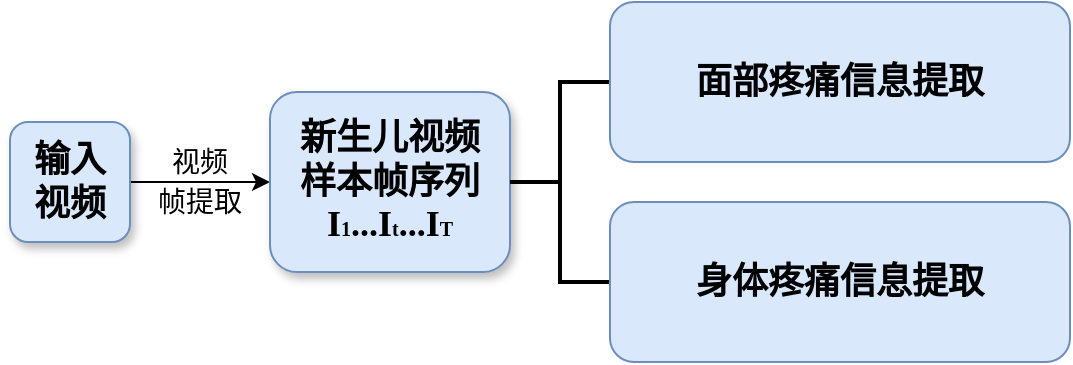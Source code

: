 <mxfile version="25.0.3">
  <diagram name="第 1 页" id="w9s7e6-MdJkUKWHXiI3m">
    <mxGraphModel dx="1213" dy="768" grid="1" gridSize="10" guides="1" tooltips="1" connect="1" arrows="1" fold="1" page="1" pageScale="1" pageWidth="827" pageHeight="1169" math="0" shadow="0">
      <root>
        <mxCell id="0" />
        <mxCell id="1" parent="0" />
        <mxCell id="qo8-DKv4Xhy0Se29s8rM-15" style="edgeStyle=orthogonalEdgeStyle;rounded=0;orthogonalLoop=1;jettySize=auto;html=1;exitX=1;exitY=0.5;exitDx=0;exitDy=0;" edge="1" parent="1" source="qo8-DKv4Xhy0Se29s8rM-3" target="qo8-DKv4Xhy0Se29s8rM-5">
          <mxGeometry relative="1" as="geometry" />
        </mxCell>
        <mxCell id="qo8-DKv4Xhy0Se29s8rM-3" value="&lt;font style=&quot;font-size: 18px;&quot;&gt;输入&lt;/font&gt;&lt;div&gt;&lt;font style=&quot;font-size: 18px;&quot;&gt;视频&lt;/font&gt;&lt;/div&gt;" style="rounded=1;whiteSpace=wrap;html=1;fillColor=#dae8fc;strokeColor=#6c8ebf;fontStyle=1;shadow=1;" vertex="1" parent="1">
          <mxGeometry x="120" y="300" width="60" height="60" as="geometry" />
        </mxCell>
        <mxCell id="qo8-DKv4Xhy0Se29s8rM-5" value="&lt;font style=&quot;font-size: 18px;&quot;&gt;新生儿视频&lt;/font&gt;&lt;div&gt;&lt;font style=&quot;font-size: 18px;&quot;&gt;样本帧序列&lt;/font&gt;&lt;/div&gt;&lt;div&gt;&lt;font face=&quot;Times New Roman&quot; style=&quot;&quot;&gt;&lt;span style=&quot;font-size: 18px;&quot;&gt;I&lt;/span&gt;&lt;font style=&quot;font-size: 10px;&quot;&gt;1&lt;/font&gt;&lt;/font&gt;&lt;font style=&quot;background-color: initial;&quot; face=&quot;Times New Roman&quot;&gt;&lt;font style=&quot;font-size: 18px;&quot;&gt;...&lt;/font&gt;&lt;/font&gt;&lt;span style=&quot;background-color: initial; font-family: &amp;quot;Times New Roman&amp;quot;; font-size: 18px;&quot;&gt;I&lt;/span&gt;&lt;font style=&quot;background-color: initial; font-family: &amp;quot;Times New Roman&amp;quot;; font-size: 10px;&quot;&gt;t&lt;/font&gt;&lt;font style=&quot;background-color: initial;&quot; face=&quot;Times New Roman&quot;&gt;&lt;font style=&quot;font-size: 18px;&quot;&gt;...&lt;/font&gt;&lt;/font&gt;&lt;span style=&quot;background-color: initial; font-family: &amp;quot;Times New Roman&amp;quot;; font-size: 18px;&quot;&gt;I&lt;/span&gt;&lt;font style=&quot;background-color: initial; font-family: &amp;quot;Times New Roman&amp;quot;; font-size: 10px;&quot;&gt;T&lt;/font&gt;&lt;/div&gt;" style="rounded=1;whiteSpace=wrap;html=1;fillColor=#dae8fc;strokeColor=#6c8ebf;fontStyle=1;shadow=1;glass=0;" vertex="1" parent="1">
          <mxGeometry x="250" y="285" width="120" height="90" as="geometry" />
        </mxCell>
        <mxCell id="qo8-DKv4Xhy0Se29s8rM-10" value="视频" style="rounded=0;whiteSpace=wrap;html=1;opacity=0;fontSize=14;" vertex="1" parent="1">
          <mxGeometry x="180" y="310" width="70" height="20" as="geometry" />
        </mxCell>
        <mxCell id="qo8-DKv4Xhy0Se29s8rM-13" value="帧提取" style="rounded=0;whiteSpace=wrap;html=1;fontSize=14;opacity=0;" vertex="1" parent="1">
          <mxGeometry x="185" y="330" width="60" height="20" as="geometry" />
        </mxCell>
        <mxCell id="qo8-DKv4Xhy0Se29s8rM-16" value="" style="strokeWidth=2;html=1;shape=mxgraph.flowchart.annotation_2;align=left;labelPosition=right;pointerEvents=1;verticalAlign=middle;" vertex="1" parent="1">
          <mxGeometry x="370" y="280" width="50" height="100" as="geometry" />
        </mxCell>
        <mxCell id="qo8-DKv4Xhy0Se29s8rM-18" value="&lt;b&gt;&lt;font style=&quot;font-size: 18px;&quot;&gt;面部疼痛信息提取&lt;/font&gt;&lt;/b&gt;" style="rounded=1;whiteSpace=wrap;html=1;fillColor=#dae8fc;strokeColor=#6c8ebf;" vertex="1" parent="1">
          <mxGeometry x="420" y="240" width="230" height="80" as="geometry" />
        </mxCell>
        <mxCell id="qo8-DKv4Xhy0Se29s8rM-19" value="&lt;b&gt;&lt;font style=&quot;font-size: 18px;&quot;&gt;身体疼痛信息提取&lt;/font&gt;&lt;/b&gt;" style="rounded=1;whiteSpace=wrap;html=1;fillColor=#dae8fc;strokeColor=#6c8ebf;" vertex="1" parent="1">
          <mxGeometry x="420" y="340" width="230" height="80" as="geometry" />
        </mxCell>
      </root>
    </mxGraphModel>
  </diagram>
</mxfile>

